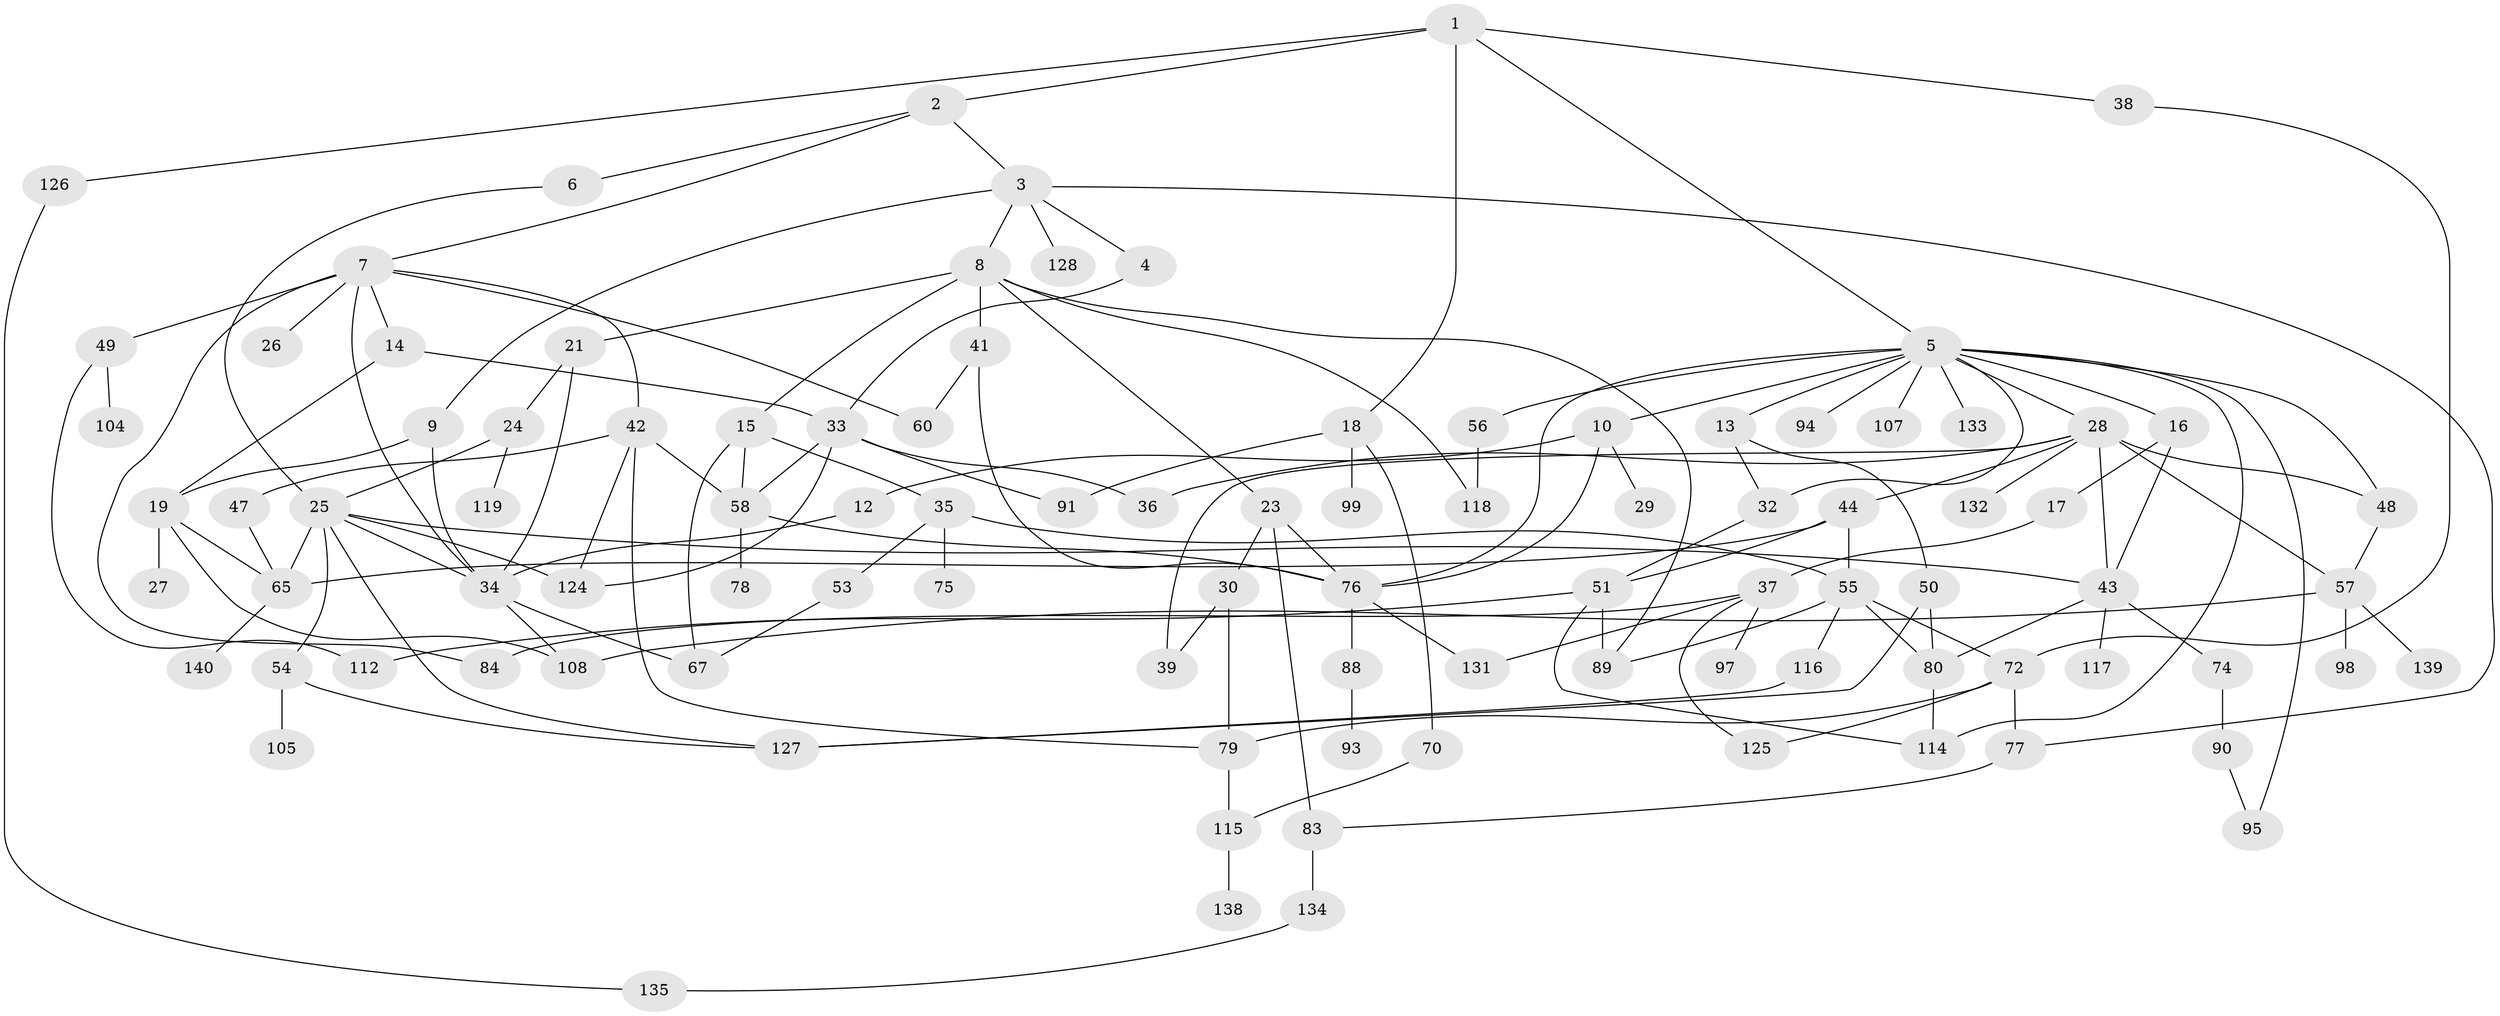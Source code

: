 // Generated by graph-tools (version 1.1) at 2025/23/03/03/25 07:23:31]
// undirected, 98 vertices, 152 edges
graph export_dot {
graph [start="1"]
  node [color=gray90,style=filled];
  1;
  2 [super="+63"];
  3 [super="+66"];
  4;
  5 [super="+11"];
  6 [super="+106"];
  7 [super="+22"];
  8 [super="+20"];
  9 [super="+64"];
  10;
  12;
  13 [super="+69"];
  14 [super="+68"];
  15 [super="+59"];
  16;
  17;
  18 [super="+40"];
  19 [super="+81"];
  21;
  23;
  24 [super="+101"];
  25 [super="+73"];
  26;
  27;
  28 [super="+31"];
  29;
  30;
  32 [super="+61"];
  33;
  34 [super="+45"];
  35 [super="+52"];
  36 [super="+71"];
  37 [super="+102"];
  38 [super="+46"];
  39;
  41;
  42 [super="+109"];
  43 [super="+85"];
  44;
  47;
  48;
  49;
  50;
  51 [super="+120"];
  53;
  54;
  55 [super="+103"];
  56;
  57 [super="+100"];
  58 [super="+62"];
  60;
  65 [super="+113"];
  67 [super="+86"];
  70;
  72 [super="+110"];
  74;
  75;
  76 [super="+82"];
  77 [super="+87"];
  78;
  79 [super="+92"];
  80 [super="+111"];
  83;
  84 [super="+122"];
  88 [super="+121"];
  89 [super="+96"];
  90;
  91 [super="+130"];
  93;
  94;
  95;
  97;
  98;
  99;
  104;
  105;
  107;
  108 [super="+129"];
  112;
  114 [super="+123"];
  115 [super="+137"];
  116;
  117;
  118;
  119;
  124;
  125;
  126;
  127 [super="+136"];
  128;
  131;
  132;
  133;
  134;
  135;
  138;
  139;
  140;
  1 -- 2;
  1 -- 5;
  1 -- 18;
  1 -- 38;
  1 -- 126;
  2 -- 3;
  2 -- 6;
  2 -- 7;
  3 -- 4;
  3 -- 8;
  3 -- 9;
  3 -- 128;
  3 -- 77;
  4 -- 33;
  5 -- 10;
  5 -- 16;
  5 -- 48;
  5 -- 32;
  5 -- 133;
  5 -- 107;
  5 -- 13;
  5 -- 56;
  5 -- 28;
  5 -- 94;
  5 -- 95;
  5 -- 76;
  5 -- 114;
  6 -- 25;
  7 -- 14;
  7 -- 26;
  7 -- 42;
  7 -- 60;
  7 -- 84;
  7 -- 34;
  7 -- 49;
  8 -- 15;
  8 -- 21;
  8 -- 23;
  8 -- 89 [weight=2];
  8 -- 118;
  8 -- 41;
  9 -- 19;
  9 -- 34;
  10 -- 12;
  10 -- 29;
  10 -- 76;
  12 -- 34;
  13 -- 50;
  13 -- 32;
  14 -- 19;
  14 -- 33;
  15 -- 35;
  15 -- 67;
  15 -- 58;
  16 -- 17;
  16 -- 43;
  17 -- 37;
  18 -- 99;
  18 -- 91;
  18 -- 70;
  19 -- 27;
  19 -- 108;
  19 -- 65;
  21 -- 24;
  21 -- 34;
  23 -- 30;
  23 -- 83;
  23 -- 76;
  24 -- 119;
  24 -- 25;
  25 -- 34;
  25 -- 54;
  25 -- 43;
  25 -- 65;
  25 -- 124;
  25 -- 127;
  28 -- 36;
  28 -- 57;
  28 -- 132;
  28 -- 48;
  28 -- 39;
  28 -- 43;
  28 -- 44;
  30 -- 79;
  30 -- 39;
  32 -- 51;
  33 -- 91;
  33 -- 58;
  33 -- 124;
  33 -- 36;
  34 -- 108;
  34 -- 67;
  35 -- 75;
  35 -- 53;
  35 -- 55;
  37 -- 97;
  37 -- 125;
  37 -- 131;
  37 -- 84;
  38 -- 72;
  41 -- 76;
  41 -- 60;
  42 -- 47;
  42 -- 58;
  42 -- 124;
  42 -- 79;
  43 -- 74;
  43 -- 117;
  43 -- 80;
  44 -- 51;
  44 -- 55;
  44 -- 65;
  47 -- 65;
  48 -- 57;
  49 -- 104;
  49 -- 112;
  50 -- 127;
  50 -- 80;
  51 -- 89;
  51 -- 114;
  51 -- 112;
  53 -- 67;
  54 -- 105;
  54 -- 127;
  55 -- 80 [weight=2];
  55 -- 116;
  55 -- 89;
  55 -- 72;
  56 -- 118;
  57 -- 98;
  57 -- 108;
  57 -- 139;
  58 -- 76;
  58 -- 78;
  65 -- 140;
  70 -- 115;
  72 -- 77;
  72 -- 125;
  72 -- 79;
  74 -- 90;
  76 -- 88;
  76 -- 131;
  77 -- 83;
  79 -- 115;
  80 -- 114;
  83 -- 134;
  88 -- 93;
  90 -- 95;
  115 -- 138;
  116 -- 127;
  126 -- 135;
  134 -- 135;
}

